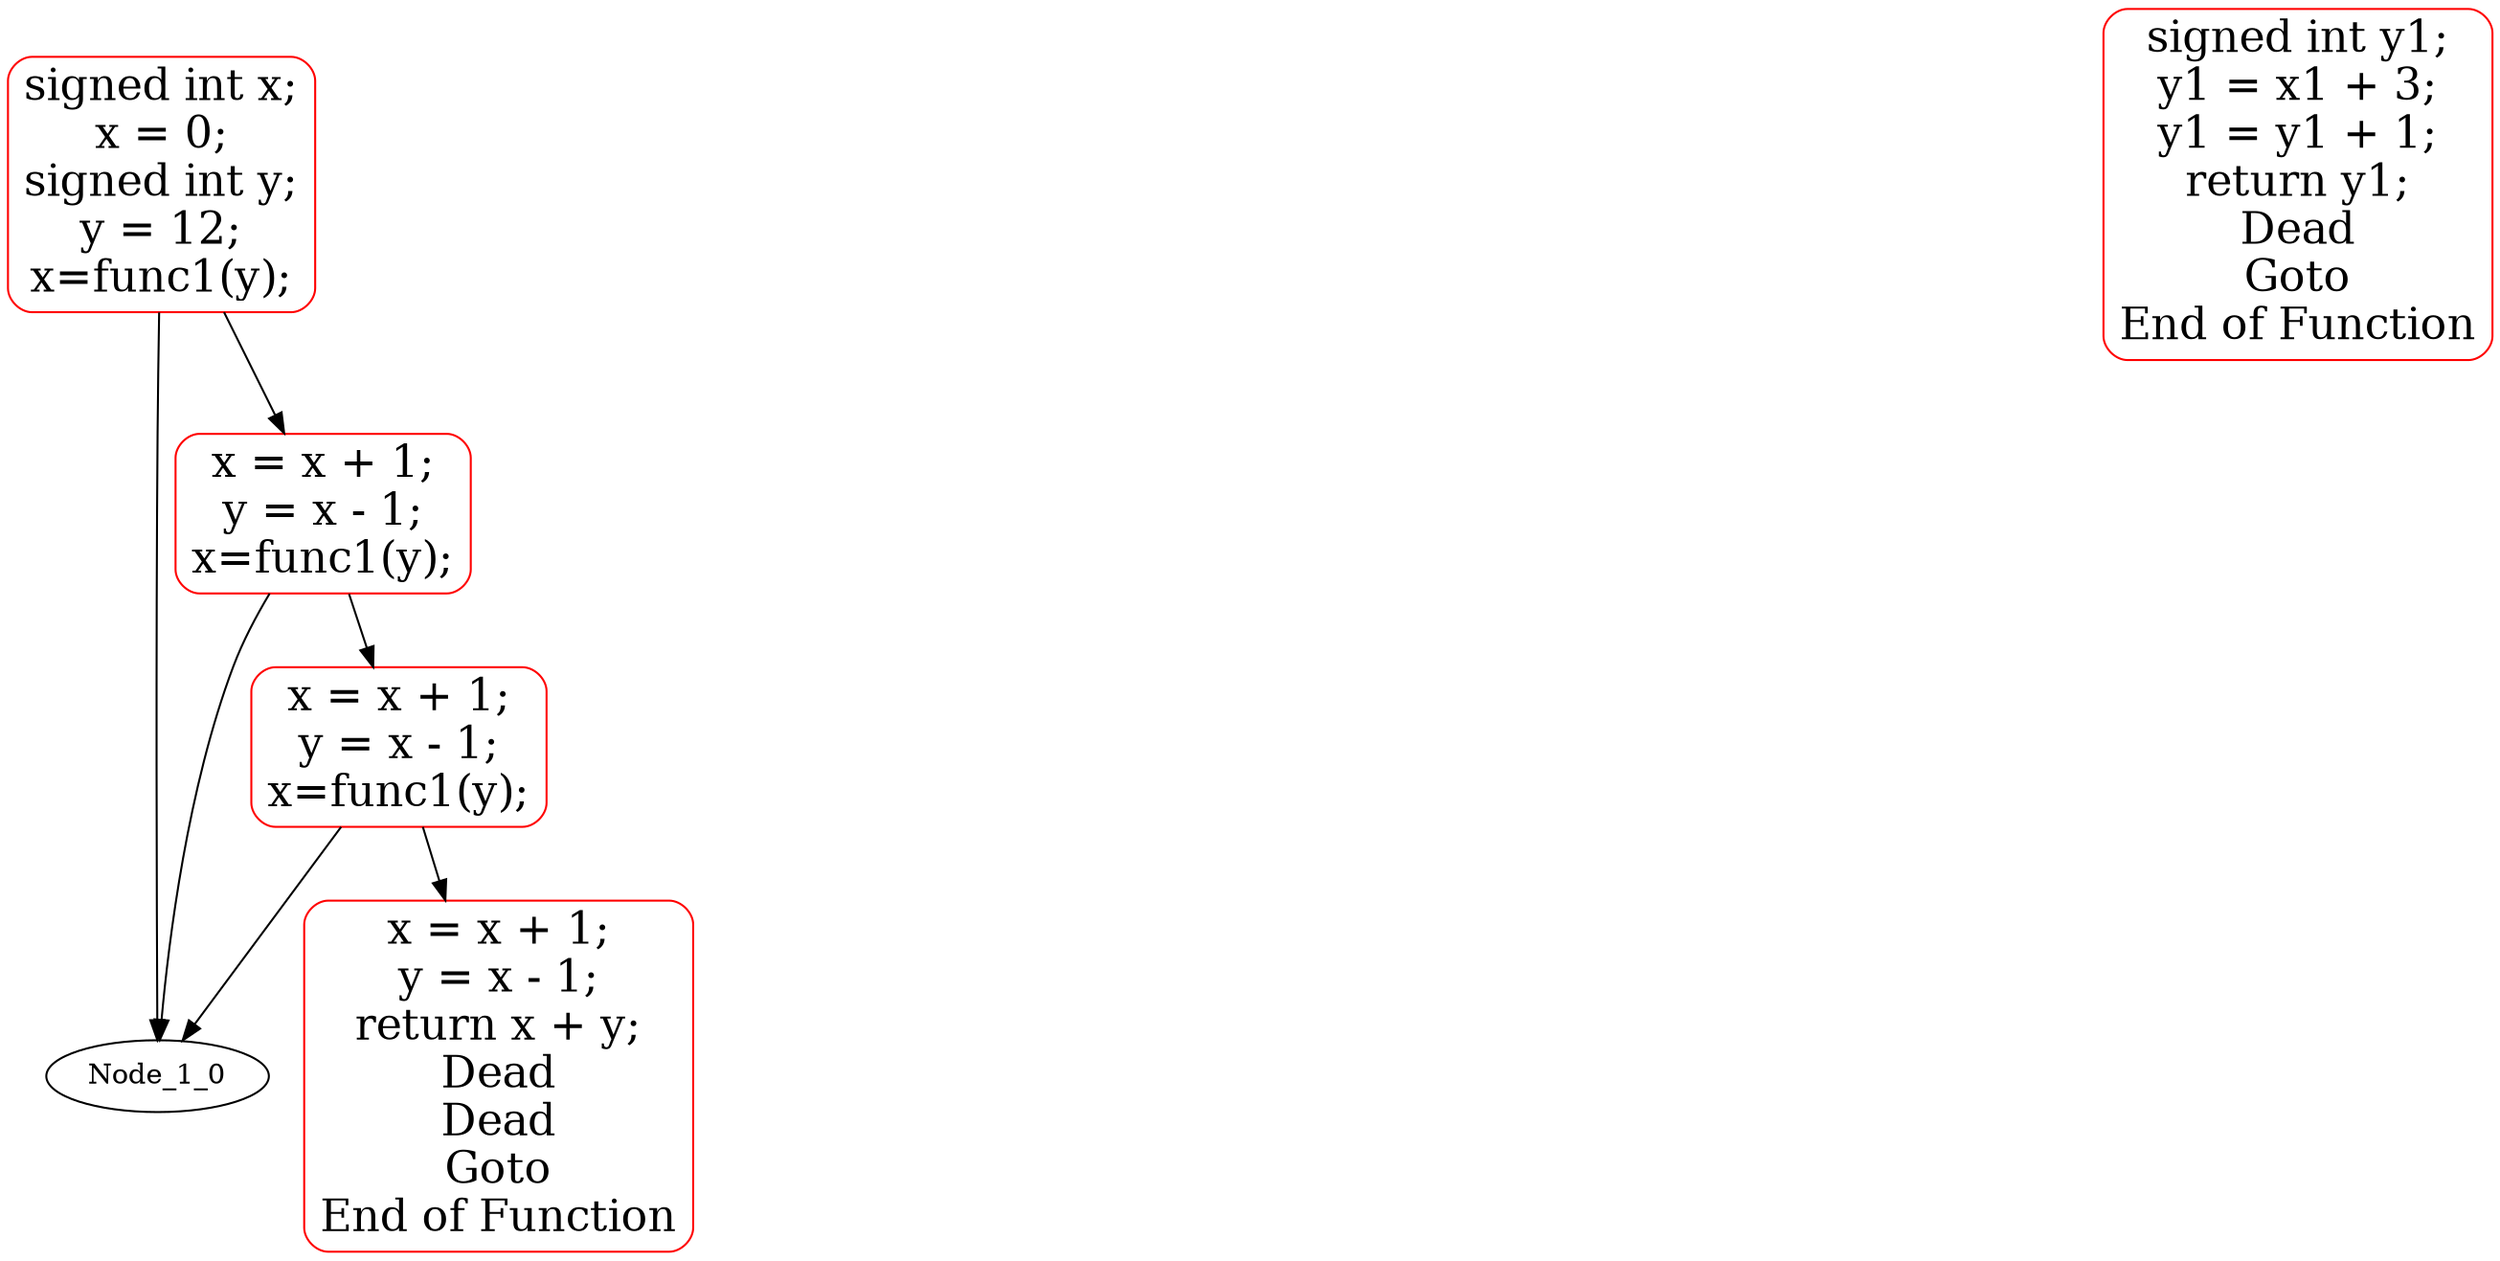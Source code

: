 digraph G {
color=black;
orientation=portrait;
fontsize=20;
compound=true;
size="30,40";
ratio=compress;
subgraph "cluster_main" {
label="main";
}

subgraph "cluster_func1" {
label="func1";
}

Node_0_0_Node_0_1_Node_0_2_Node_0_3_Node_0_4 [label="signed int x;\nx = 0;\nsigned int y;\ny = 12;\nx=func1(y);", shape=Mrecord, fontsize=22, color=red];
Node_0_0_Node_0_1_Node_0_2_Node_0_3_Node_0_4 -> Node_1_0;
Node_0_5_Node_0_6_Node_0_7 [label="x = x + 1;\ny = x - 1;\nx=func1(y);", shape=Mrecord, fontsize=22, color=red];
Node_0_5_Node_0_6_Node_0_7 -> Node_1_0;
Node_0_0_Node_0_1_Node_0_2_Node_0_3_Node_0_4 -> Node_0_5_Node_0_6_Node_0_7;
Node_0_8_Node_0_9_Node_0_10 [label="x = x + 1;\ny = x - 1;\nx=func1(y);", shape=Mrecord, fontsize=22, color=red];
Node_0_8_Node_0_9_Node_0_10 -> Node_1_0;
Node_0_5_Node_0_6_Node_0_7 -> Node_0_8_Node_0_9_Node_0_10;
Node_0_11_Node_0_12_Node_0_13_Node_0_14_Node_0_15_Node_0_16_Node_0_17 [label="x = x + 1;\ny = x - 1;\nreturn x + y;\nDead\nDead\nGoto\nEnd of Function", shape=Mrecord, fontsize=22, color=red];
Node_0_8_Node_0_9_Node_0_10 -> Node_0_11_Node_0_12_Node_0_13_Node_0_14_Node_0_15_Node_0_16_Node_0_17;
Node_1_18_Node_1_19_Node_1_20_Node_1_21_Node_1_22_Node_1_23_Node_1_24 [label="signed int y1;\ny1 = x1 + 3;\ny1 = y1 + 1;\nreturn y1;\nDead\nGoto\nEnd of Function", shape=Mrecord, fontsize=22, color=red];
}
